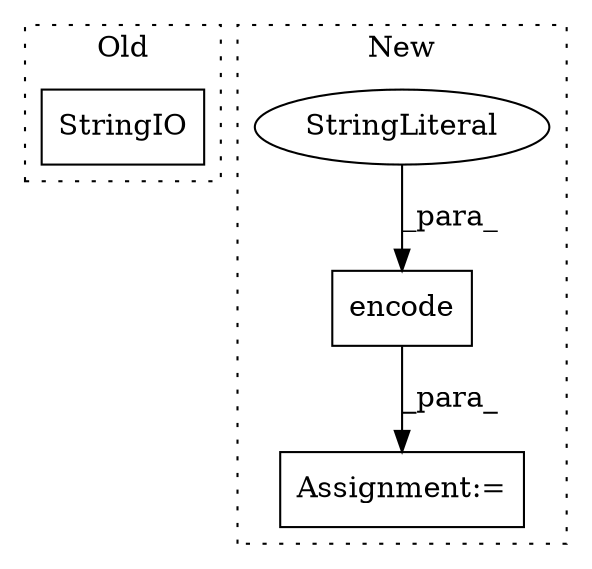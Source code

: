 digraph G {
subgraph cluster0 {
1 [label="StringIO" a="32" s="10095" l="10" shape="box"];
label = "Old";
style="dotted";
}
subgraph cluster1 {
2 [label="encode" a="32" s="9973,9996" l="7,1" shape="box"];
3 [label="StringLiteral" a="45" s="9980" l="7" shape="ellipse"];
4 [label="Assignment:=" a="7" s="10305" l="1" shape="box"];
label = "New";
style="dotted";
}
2 -> 4 [label="_para_"];
3 -> 2 [label="_para_"];
}